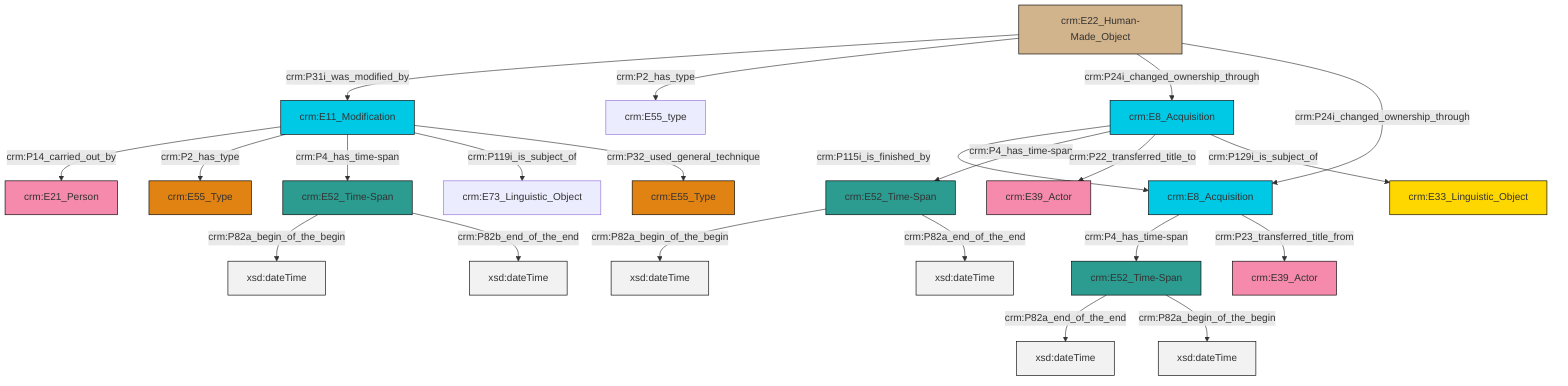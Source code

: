 graph TD
classDef Literal fill:#f2f2f2,stroke:#000000;
classDef CRM_Entity fill:#FFFFFF,stroke:#000000;
classDef Temporal_Entity fill:#00C9E6, stroke:#000000;
classDef Type fill:#E18312, stroke:#000000;
classDef Time-Span fill:#2C9C91, stroke:#000000;
classDef Appellation fill:#FFEB7F, stroke:#000000;
classDef Place fill:#008836, stroke:#000000;
classDef Persistent_Item fill:#B266B2, stroke:#000000;
classDef Conceptual_Object fill:#FFD700, stroke:#000000;
classDef Physical_Thing fill:#D2B48C, stroke:#000000;
classDef Actor fill:#f58aad, stroke:#000000;
classDef PC_Classes fill:#4ce600, stroke:#000000;
classDef Multi fill:#cccccc,stroke:#000000;

2["crm:E11_Modification"]:::Temporal_Entity -->|crm:P14_carried_out_by| 4["crm:E21_Person"]:::Actor
5["crm:E52_Time-Span"]:::Time-Span -->|crm:P82a_begin_of_the_begin| 6[xsd:dateTime]:::Literal
7["crm:E22_Human-Made_Object"]:::Physical_Thing -->|crm:P31i_was_modified_by| 2["crm:E11_Modification"]:::Temporal_Entity
15["crm:E8_Acquisition"]:::Temporal_Entity -->|crm:P115i_is_finished_by| 16["crm:E8_Acquisition"]:::Temporal_Entity
17["crm:E52_Time-Span"]:::Time-Span -->|crm:P82a_begin_of_the_begin| 18[xsd:dateTime]:::Literal
2["crm:E11_Modification"]:::Temporal_Entity -->|crm:P2_has_type| 8["crm:E55_Type"]:::Type
2["crm:E11_Modification"]:::Temporal_Entity -->|crm:P4_has_time-span| 17["crm:E52_Time-Span"]:::Time-Span
7["crm:E22_Human-Made_Object"]:::Physical_Thing -->|crm:P2_has_type| 0["crm:E55_type"]:::Default
2["crm:E11_Modification"]:::Temporal_Entity -->|crm:P119i_is_subject_of| 19["crm:E73_Linguistic_Object"]:::Default
15["crm:E8_Acquisition"]:::Temporal_Entity -->|crm:P4_has_time-span| 5["crm:E52_Time-Span"]:::Time-Span
16["crm:E8_Acquisition"]:::Temporal_Entity -->|crm:P4_has_time-span| 20["crm:E52_Time-Span"]:::Time-Span
7["crm:E22_Human-Made_Object"]:::Physical_Thing -->|crm:P24i_changed_ownership_through| 15["crm:E8_Acquisition"]:::Temporal_Entity
17["crm:E52_Time-Span"]:::Time-Span -->|crm:P82b_end_of_the_end| 21[xsd:dateTime]:::Literal
5["crm:E52_Time-Span"]:::Time-Span -->|crm:P82a_end_of_the_end| 28[xsd:dateTime]:::Literal
15["crm:E8_Acquisition"]:::Temporal_Entity -->|crm:P22_transferred_title_to| 13["crm:E39_Actor"]:::Actor
2["crm:E11_Modification"]:::Temporal_Entity -->|crm:P32_used_general_technique| 10["crm:E55_Type"]:::Type
15["crm:E8_Acquisition"]:::Temporal_Entity -->|crm:P129i_is_subject_of| 29["crm:E33_Linguistic_Object"]:::Conceptual_Object
7["crm:E22_Human-Made_Object"]:::Physical_Thing -->|crm:P24i_changed_ownership_through| 16["crm:E8_Acquisition"]:::Temporal_Entity
20["crm:E52_Time-Span"]:::Time-Span -->|crm:P82a_end_of_the_end| 33[xsd:dateTime]:::Literal
20["crm:E52_Time-Span"]:::Time-Span -->|crm:P82a_begin_of_the_begin| 35[xsd:dateTime]:::Literal
16["crm:E8_Acquisition"]:::Temporal_Entity -->|crm:P23_transferred_title_from| 31["crm:E39_Actor"]:::Actor